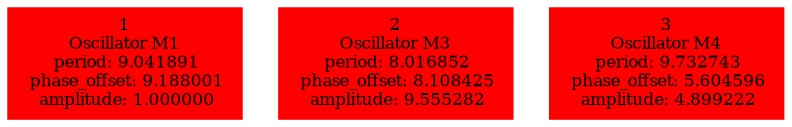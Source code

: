  digraph g{ forcelabels=true;
1 [label=<1<BR />Oscillator M1<BR /> period: 9.041891<BR /> phase_offset: 9.188001<BR /> amplitude: 1.000000>, shape=box,color=red,style=filled,fontsize=8];2 [label=<2<BR />Oscillator M3<BR /> period: 8.016852<BR /> phase_offset: 8.108425<BR /> amplitude: 9.555282>, shape=box,color=red,style=filled,fontsize=8];3 [label=<3<BR />Oscillator M4<BR /> period: 9.732743<BR /> phase_offset: 5.604596<BR /> amplitude: 4.899222>, shape=box,color=red,style=filled,fontsize=8]; }
